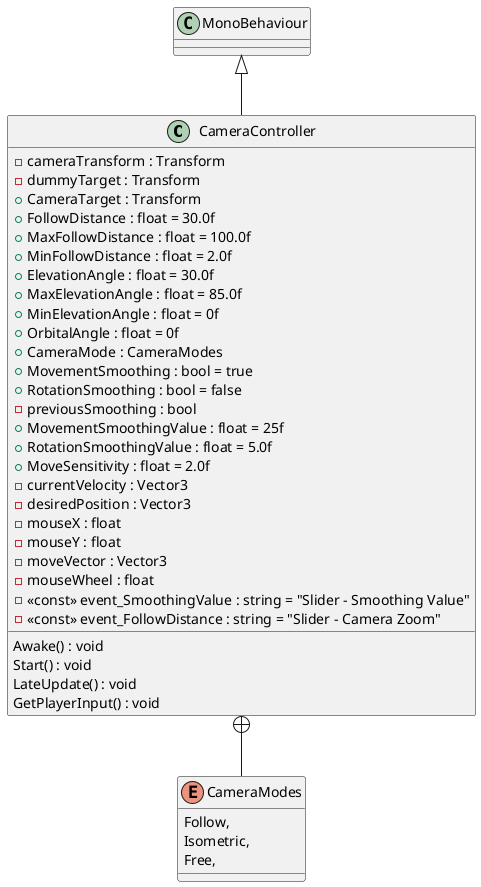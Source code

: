 @startuml
class CameraController {
    - cameraTransform : Transform
    - dummyTarget : Transform
    + CameraTarget : Transform
    + FollowDistance : float = 30.0f
    + MaxFollowDistance : float = 100.0f
    + MinFollowDistance : float = 2.0f
    + ElevationAngle : float = 30.0f
    + MaxElevationAngle : float = 85.0f
    + MinElevationAngle : float = 0f
    + OrbitalAngle : float = 0f
    + CameraMode : CameraModes
    + MovementSmoothing : bool = true
    + RotationSmoothing : bool = false
    - previousSmoothing : bool
    + MovementSmoothingValue : float = 25f
    + RotationSmoothingValue : float = 5.0f
    + MoveSensitivity : float = 2.0f
    - currentVelocity : Vector3
    - desiredPosition : Vector3
    - mouseX : float
    - mouseY : float
    - moveVector : Vector3
    - mouseWheel : float
    - <<const>> event_SmoothingValue : string = "Slider - Smoothing Value"
    - <<const>> event_FollowDistance : string = "Slider - Camera Zoom"
    Awake() : void
    Start() : void
    LateUpdate() : void
    GetPlayerInput() : void
}
enum CameraModes {
    Follow,
    Isometric,
    Free,
}
MonoBehaviour <|-- CameraController
CameraController +-- CameraModes
@enduml
